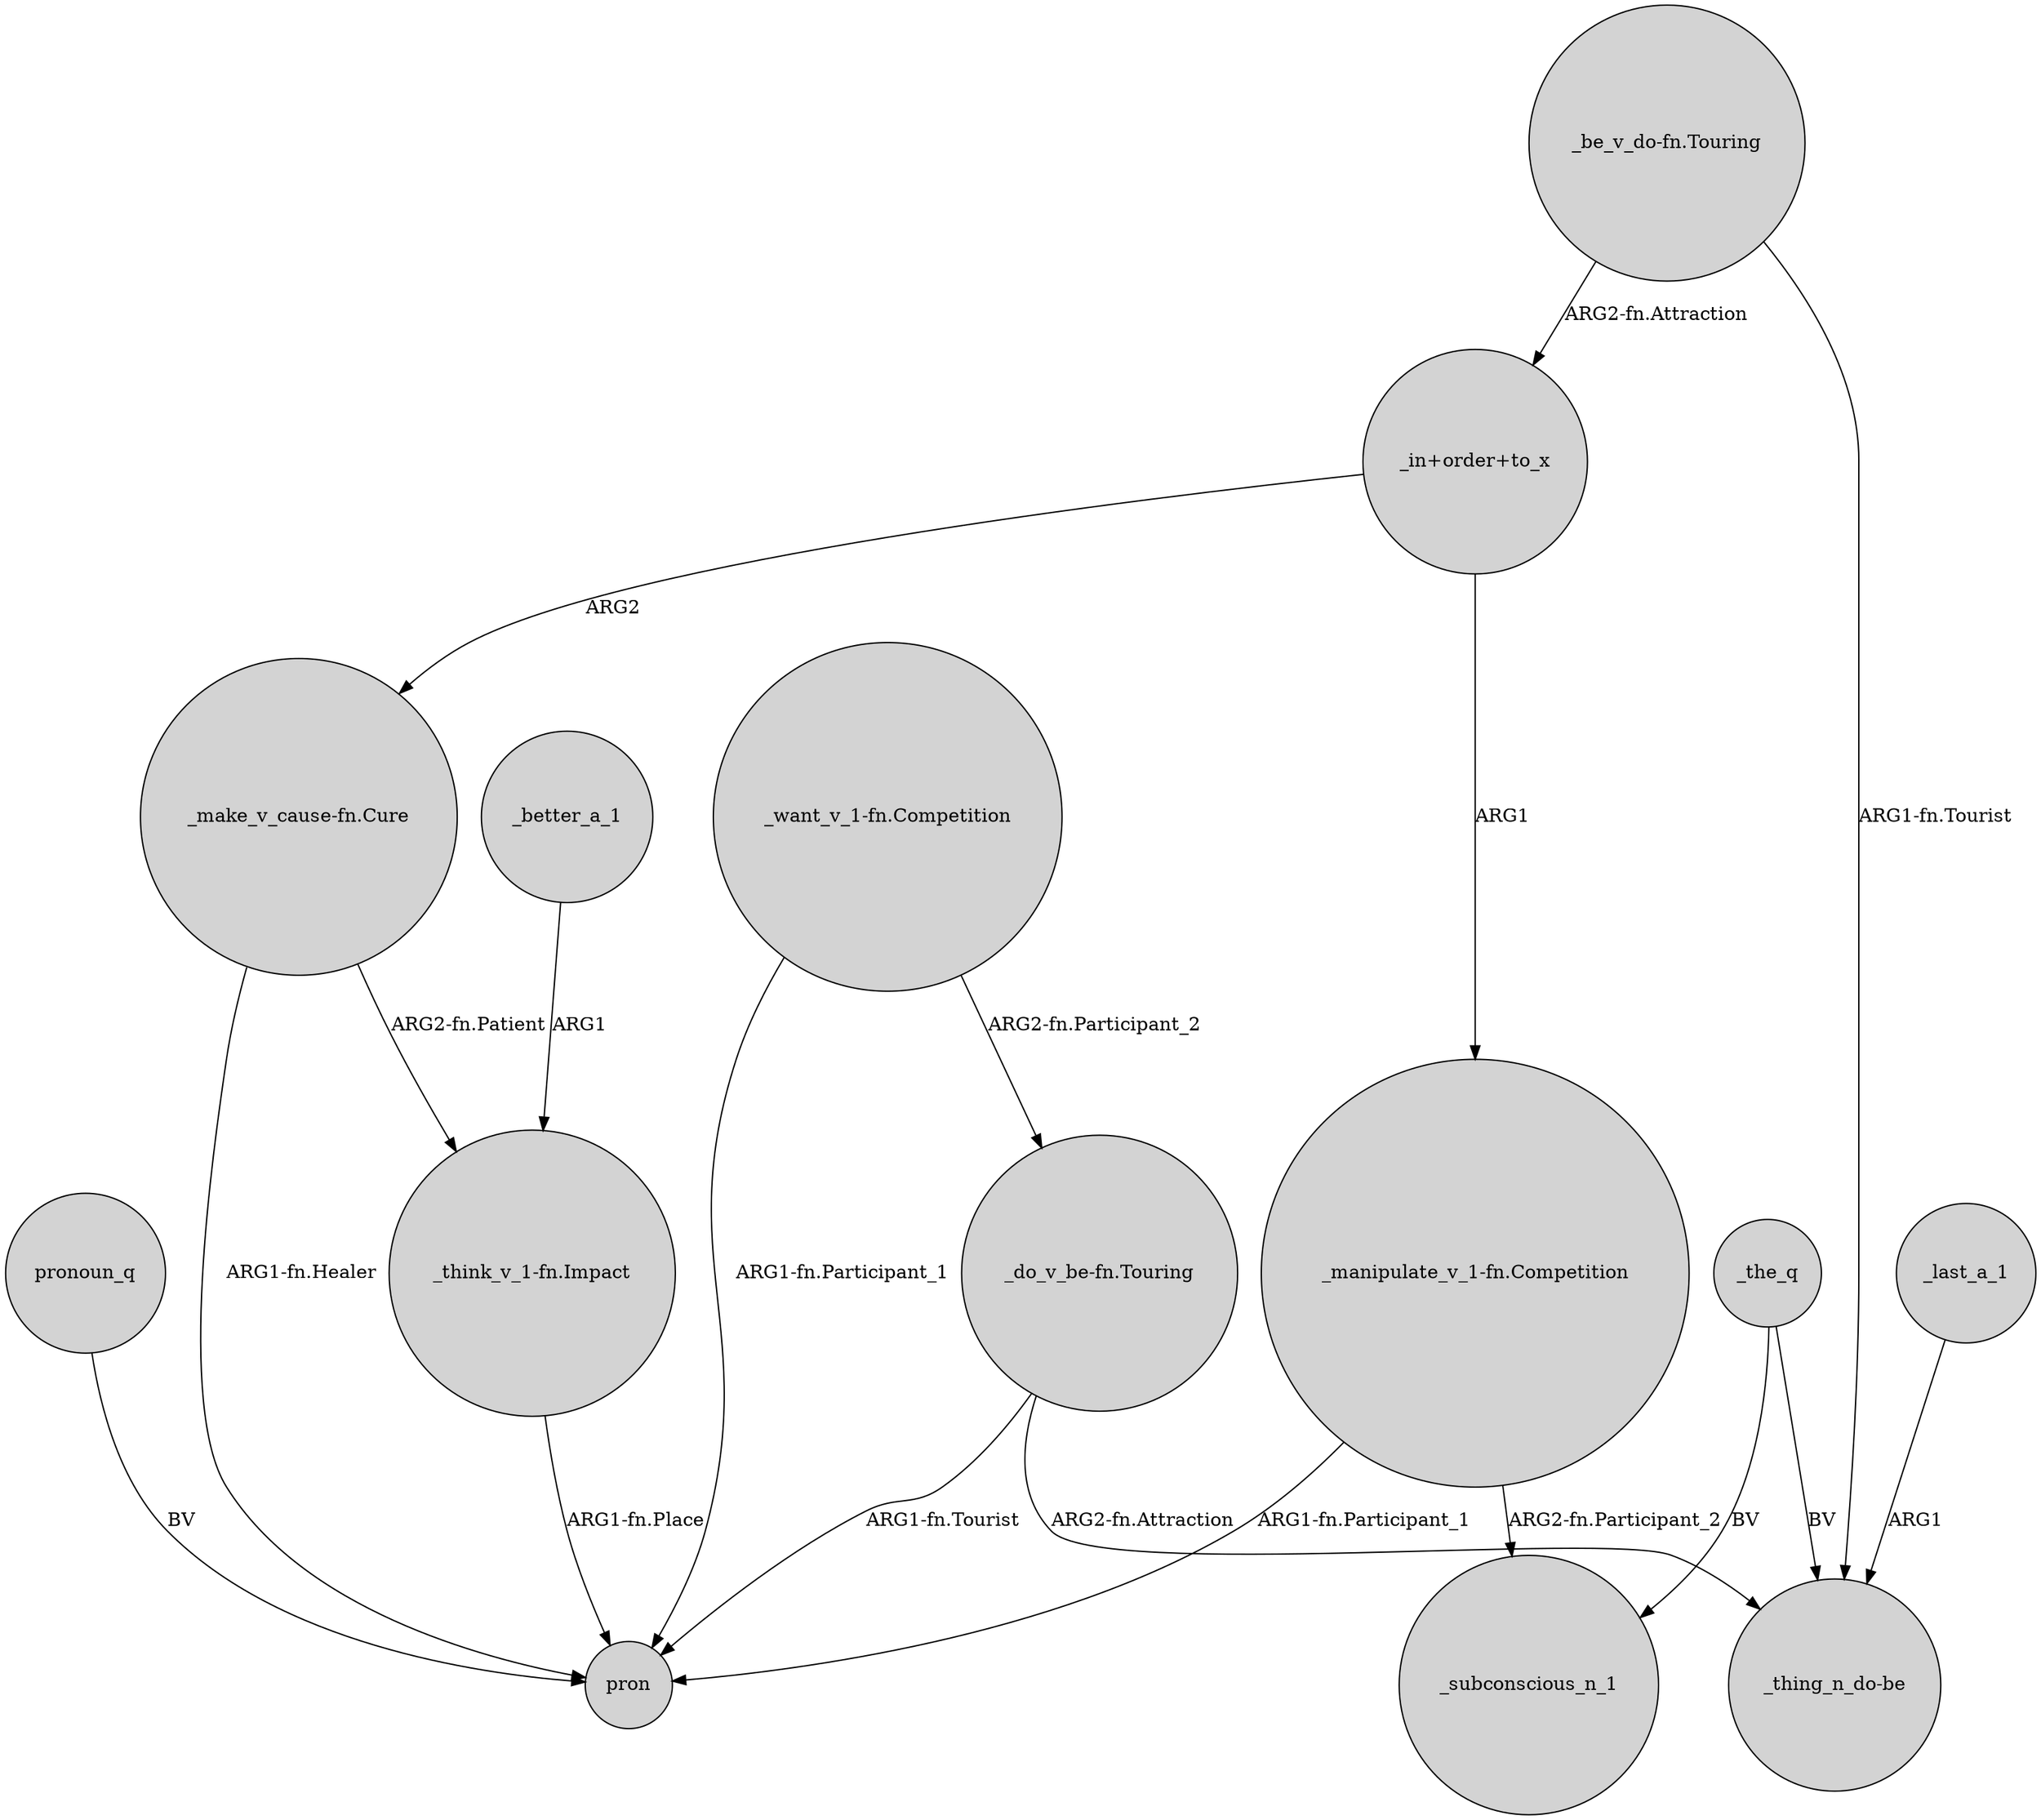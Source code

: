 digraph {
	node [shape=circle style=filled]
	"_want_v_1-fn.Competition" -> "_do_v_be-fn.Touring" [label="ARG2-fn.Participant_2"]
	"_manipulate_v_1-fn.Competition" -> pron [label="ARG1-fn.Participant_1"]
	"_be_v_do-fn.Touring" -> "_in+order+to_x" [label="ARG2-fn.Attraction"]
	"_manipulate_v_1-fn.Competition" -> _subconscious_n_1 [label="ARG2-fn.Participant_2"]
	"_do_v_be-fn.Touring" -> "_thing_n_do-be" [label="ARG2-fn.Attraction"]
	_the_q -> "_thing_n_do-be" [label=BV]
	"_make_v_cause-fn.Cure" -> pron [label="ARG1-fn.Healer"]
	"_make_v_cause-fn.Cure" -> "_think_v_1-fn.Impact" [label="ARG2-fn.Patient"]
	"_be_v_do-fn.Touring" -> "_thing_n_do-be" [label="ARG1-fn.Tourist"]
	_last_a_1 -> "_thing_n_do-be" [label=ARG1]
	_better_a_1 -> "_think_v_1-fn.Impact" [label=ARG1]
	"_think_v_1-fn.Impact" -> pron [label="ARG1-fn.Place"]
	_the_q -> _subconscious_n_1 [label=BV]
	"_in+order+to_x" -> "_manipulate_v_1-fn.Competition" [label=ARG1]
	pronoun_q -> pron [label=BV]
	"_do_v_be-fn.Touring" -> pron [label="ARG1-fn.Tourist"]
	"_in+order+to_x" -> "_make_v_cause-fn.Cure" [label=ARG2]
	"_want_v_1-fn.Competition" -> pron [label="ARG1-fn.Participant_1"]
}
